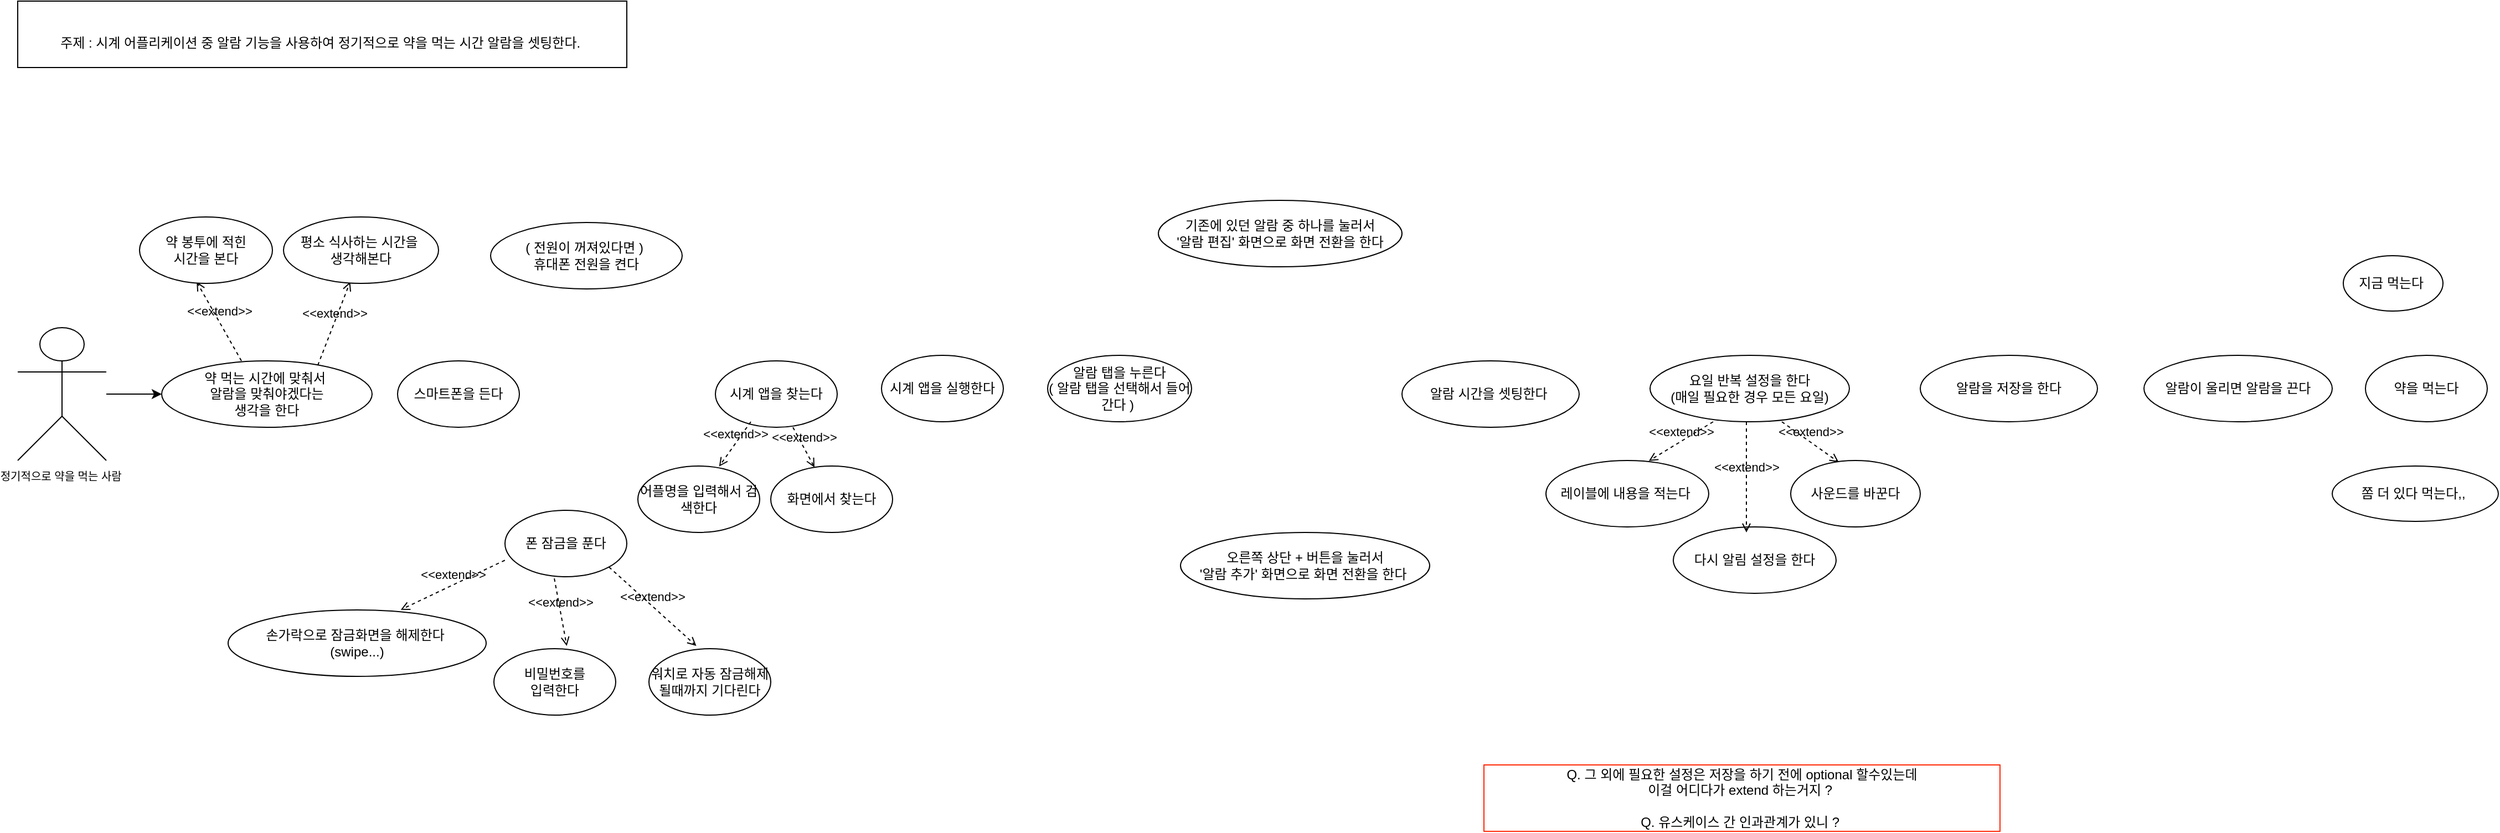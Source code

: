<mxfile version="21.6.9" type="github">
  <diagram name="페이지-1" id="njK5p5rhTmzjdiSMJk1E">
    <mxGraphModel dx="3765" dy="1890" grid="1" gridSize="10" guides="1" tooltips="1" connect="1" arrows="1" fold="1" page="1" pageScale="1" pageWidth="827" pageHeight="1169" math="0" shadow="0">
      <root>
        <mxCell id="0" />
        <mxCell id="1" parent="0" />
        <mxCell id="BJGbjpMF_LNjH99lksO5-61" value="" style="edgeStyle=orthogonalEdgeStyle;rounded=0;orthogonalLoop=1;jettySize=auto;html=1;" edge="1" parent="1" source="BJGbjpMF_LNjH99lksO5-1" target="BJGbjpMF_LNjH99lksO5-39">
          <mxGeometry relative="1" as="geometry" />
        </mxCell>
        <mxCell id="BJGbjpMF_LNjH99lksO5-1" value="&lt;font style=&quot;font-size: 10px;&quot;&gt;정기적으로 약을 먹는 사람&amp;nbsp;&lt;/font&gt;" style="shape=umlActor;verticalLabelPosition=bottom;verticalAlign=top;html=1;outlineConnect=0;" vertex="1" parent="1">
          <mxGeometry x="-800" y="385" width="80" height="120" as="geometry" />
        </mxCell>
        <mxCell id="BJGbjpMF_LNjH99lksO5-10" value="스마트폰을 든다" style="ellipse;whiteSpace=wrap;html=1;" vertex="1" parent="1">
          <mxGeometry x="-457" y="415" width="110" height="60" as="geometry" />
        </mxCell>
        <mxCell id="BJGbjpMF_LNjH99lksO5-11" value="시계 앱을 실행한다" style="ellipse;whiteSpace=wrap;html=1;" vertex="1" parent="1">
          <mxGeometry x="-20" y="410" width="110" height="60" as="geometry" />
        </mxCell>
        <mxCell id="BJGbjpMF_LNjH99lksO5-12" value="알람 탭을 누른다&lt;br&gt;( 알람 탭을 선택해서 들어간다 )&amp;nbsp;" style="ellipse;whiteSpace=wrap;html=1;" vertex="1" parent="1">
          <mxGeometry x="130" y="410" width="130" height="60" as="geometry" />
        </mxCell>
        <mxCell id="BJGbjpMF_LNjH99lksO5-22" value="기존에 있던 알람 중 하나를 눌러서 &lt;br&gt;&#39;알람 편집&#39;&amp;nbsp;화면으로 화면 전환을 한다" style="ellipse;whiteSpace=wrap;html=1;" vertex="1" parent="1">
          <mxGeometry x="230" y="270" width="220" height="60" as="geometry" />
        </mxCell>
        <mxCell id="BJGbjpMF_LNjH99lksO5-24" value="오른쪽 상단 + 버튼을 눌러서 &lt;br&gt;&#39;알람 추가&#39; 화면으로 화면 전환을 한다&amp;nbsp;" style="ellipse;whiteSpace=wrap;html=1;" vertex="1" parent="1">
          <mxGeometry x="250" y="570" width="225" height="60" as="geometry" />
        </mxCell>
        <mxCell id="BJGbjpMF_LNjH99lksO5-26" value="알람이 울리면 알람을 끈다" style="ellipse;whiteSpace=wrap;html=1;" vertex="1" parent="1">
          <mxGeometry x="1120" y="410" width="170" height="60" as="geometry" />
        </mxCell>
        <mxCell id="BJGbjpMF_LNjH99lksO5-27" value="약을 먹는다" style="ellipse;whiteSpace=wrap;html=1;" vertex="1" parent="1">
          <mxGeometry x="1320" y="410" width="110" height="60" as="geometry" />
        </mxCell>
        <mxCell id="BJGbjpMF_LNjH99lksO5-28" value="지금 먹는다&amp;nbsp;" style="ellipse;whiteSpace=wrap;html=1;" vertex="1" parent="1">
          <mxGeometry x="1300" y="320" width="90" height="50" as="geometry" />
        </mxCell>
        <mxCell id="BJGbjpMF_LNjH99lksO5-30" value="&lt;br&gt;주제 : 시계 어플리케이션 중 알람 기능을 사용하여 정기적으로 약을 먹는 시간 알람을 셋팅한다.&amp;nbsp;&lt;br&gt;" style="rounded=0;whiteSpace=wrap;html=1;" vertex="1" parent="1">
          <mxGeometry x="-800" y="90" width="550" height="60" as="geometry" />
        </mxCell>
        <mxCell id="BJGbjpMF_LNjH99lksO5-31" value="폰 잠금을 푼다" style="ellipse;whiteSpace=wrap;html=1;" vertex="1" parent="1">
          <mxGeometry x="-360" y="550" width="110" height="60" as="geometry" />
        </mxCell>
        <mxCell id="BJGbjpMF_LNjH99lksO5-32" value="( 전원이 꺼져있다면 )&amp;nbsp;&lt;br&gt;휴대폰 전원을 켠다" style="ellipse;whiteSpace=wrap;html=1;" vertex="1" parent="1">
          <mxGeometry x="-373" y="290" width="173" height="60" as="geometry" />
        </mxCell>
        <mxCell id="BJGbjpMF_LNjH99lksO5-33" value="시계 앱을 찾는다" style="ellipse;whiteSpace=wrap;html=1;" vertex="1" parent="1">
          <mxGeometry x="-170" y="415" width="110" height="60" as="geometry" />
        </mxCell>
        <mxCell id="BJGbjpMF_LNjH99lksO5-34" value="손가락으로 잠금화면을 해제한다&amp;nbsp;&lt;br&gt;(swipe...)" style="ellipse;whiteSpace=wrap;html=1;" vertex="1" parent="1">
          <mxGeometry x="-610" y="640" width="233" height="60" as="geometry" />
        </mxCell>
        <mxCell id="BJGbjpMF_LNjH99lksO5-35" value="비밀번호를 &lt;br&gt;입력한다" style="ellipse;whiteSpace=wrap;html=1;" vertex="1" parent="1">
          <mxGeometry x="-370" y="675" width="110" height="60" as="geometry" />
        </mxCell>
        <mxCell id="BJGbjpMF_LNjH99lksO5-36" value="워치로 자동 잠금해제 될때까지 기다린다" style="ellipse;whiteSpace=wrap;html=1;" vertex="1" parent="1">
          <mxGeometry x="-230" y="675" width="110" height="60" as="geometry" />
        </mxCell>
        <mxCell id="BJGbjpMF_LNjH99lksO5-37" value="화면에서 찾는다" style="ellipse;whiteSpace=wrap;html=1;" vertex="1" parent="1">
          <mxGeometry x="-120" y="510" width="110" height="60" as="geometry" />
        </mxCell>
        <mxCell id="BJGbjpMF_LNjH99lksO5-38" value="어플명을 입력해서 검색한다" style="ellipse;whiteSpace=wrap;html=1;" vertex="1" parent="1">
          <mxGeometry x="-240" y="510" width="110" height="60" as="geometry" />
        </mxCell>
        <mxCell id="BJGbjpMF_LNjH99lksO5-39" value="약 먹는 시간에 맞춰서&amp;nbsp;&lt;br&gt;알람을 맞춰야겠다는&lt;br&gt;생각을 한다" style="ellipse;whiteSpace=wrap;html=1;" vertex="1" parent="1">
          <mxGeometry x="-670" y="415" width="190" height="60" as="geometry" />
        </mxCell>
        <mxCell id="BJGbjpMF_LNjH99lksO5-40" value="&amp;lt;&amp;lt;extend&amp;gt;&amp;gt;" style="html=1;verticalAlign=bottom;labelBackgroundColor=none;endArrow=open;endFill=0;dashed=1;rounded=0;entryX=0.43;entryY=0.977;entryDx=0;entryDy=0;entryPerimeter=0;" edge="1" parent="1" target="BJGbjpMF_LNjH99lksO5-41">
          <mxGeometry width="160" relative="1" as="geometry">
            <mxPoint x="-598" y="415" as="sourcePoint" />
            <mxPoint x="-490" y="415" as="targetPoint" />
          </mxGeometry>
        </mxCell>
        <mxCell id="BJGbjpMF_LNjH99lksO5-41" value="약 봉투에 적힌&lt;br&gt;시간을 본다" style="ellipse;whiteSpace=wrap;html=1;" vertex="1" parent="1">
          <mxGeometry x="-690" y="285" width="120" height="60" as="geometry" />
        </mxCell>
        <mxCell id="BJGbjpMF_LNjH99lksO5-42" value="&amp;lt;&amp;lt;extend&amp;gt;&amp;gt;" style="html=1;verticalAlign=bottom;labelBackgroundColor=none;endArrow=open;endFill=0;dashed=1;rounded=0;entryX=0.43;entryY=0.977;entryDx=0;entryDy=0;entryPerimeter=0;exitX=0.742;exitY=0.066;exitDx=0;exitDy=0;exitPerimeter=0;" edge="1" parent="1" source="BJGbjpMF_LNjH99lksO5-39" target="BJGbjpMF_LNjH99lksO5-43">
          <mxGeometry width="160" relative="1" as="geometry">
            <mxPoint x="-508" y="415" as="sourcePoint" />
            <mxPoint x="-400" y="415" as="targetPoint" />
          </mxGeometry>
        </mxCell>
        <mxCell id="BJGbjpMF_LNjH99lksO5-43" value="평소 식사하는 시간을&amp;nbsp;&lt;br&gt;생각해본다" style="ellipse;whiteSpace=wrap;html=1;" vertex="1" parent="1">
          <mxGeometry x="-560" y="285" width="140" height="60" as="geometry" />
        </mxCell>
        <mxCell id="BJGbjpMF_LNjH99lksO5-44" value="알람 시간을 셋팅한다&amp;nbsp;" style="ellipse;whiteSpace=wrap;html=1;" vertex="1" parent="1">
          <mxGeometry x="450" y="415" width="160" height="60" as="geometry" />
        </mxCell>
        <mxCell id="BJGbjpMF_LNjH99lksO5-45" value="알람을 저장을 한다" style="ellipse;whiteSpace=wrap;html=1;" vertex="1" parent="1">
          <mxGeometry x="918" y="410" width="160" height="60" as="geometry" />
        </mxCell>
        <mxCell id="BJGbjpMF_LNjH99lksO5-46" value="요일 반복 설정을 한다&lt;br&gt;(매일 필요한 경우 모든 요일)" style="ellipse;whiteSpace=wrap;html=1;" vertex="1" parent="1">
          <mxGeometry x="674" y="410" width="180" height="60" as="geometry" />
        </mxCell>
        <mxCell id="BJGbjpMF_LNjH99lksO5-47" value="레이블에 내용을 적는다&amp;nbsp;" style="ellipse;whiteSpace=wrap;html=1;" vertex="1" parent="1">
          <mxGeometry x="580" y="505" width="147" height="60" as="geometry" />
        </mxCell>
        <mxCell id="BJGbjpMF_LNjH99lksO5-48" value="Q. 그 외에 필요한 설정은 저장을 하기 전에 optional 할수있는데 &lt;br&gt;이걸 어디다가 extend 하는거지 ?&amp;nbsp;&lt;br&gt;&lt;br&gt;Q. 유스케이스 간 인과관계가 있니 ?&amp;nbsp;" style="rounded=0;whiteSpace=wrap;html=1;strokeColor=#FF2908;" vertex="1" parent="1">
          <mxGeometry x="524" y="780" width="466" height="60" as="geometry" />
        </mxCell>
        <mxCell id="BJGbjpMF_LNjH99lksO5-49" value="사운드를 바꾼다" style="ellipse;whiteSpace=wrap;html=1;" vertex="1" parent="1">
          <mxGeometry x="801" y="505" width="117" height="60" as="geometry" />
        </mxCell>
        <mxCell id="BJGbjpMF_LNjH99lksO5-50" value="다시 알림 설정을 한다" style="ellipse;whiteSpace=wrap;html=1;" vertex="1" parent="1">
          <mxGeometry x="695" y="565" width="147" height="60" as="geometry" />
        </mxCell>
        <mxCell id="BJGbjpMF_LNjH99lksO5-51" value="&amp;lt;&amp;lt;extend&amp;gt;&amp;gt;" style="html=1;verticalAlign=bottom;labelBackgroundColor=none;endArrow=open;endFill=0;dashed=1;rounded=0;entryX=0.371;entryY=0.026;entryDx=0;entryDy=0;entryPerimeter=0;exitX=0.742;exitY=0.066;exitDx=0;exitDy=0;exitPerimeter=0;" edge="1" parent="1" target="BJGbjpMF_LNjH99lksO5-49">
          <mxGeometry width="160" relative="1" as="geometry">
            <mxPoint x="793" y="470" as="sourcePoint" />
            <mxPoint x="824" y="395" as="targetPoint" />
          </mxGeometry>
        </mxCell>
        <mxCell id="BJGbjpMF_LNjH99lksO5-52" value="&amp;lt;&amp;lt;extend&amp;gt;&amp;gt;" style="html=1;verticalAlign=bottom;labelBackgroundColor=none;endArrow=open;endFill=0;dashed=1;rounded=0;entryX=0.632;entryY=0.007;entryDx=0;entryDy=0;entryPerimeter=0;" edge="1" parent="1" target="BJGbjpMF_LNjH99lksO5-47">
          <mxGeometry width="160" relative="1" as="geometry">
            <mxPoint x="731" y="470" as="sourcePoint" />
            <mxPoint x="701" y="490" as="targetPoint" />
          </mxGeometry>
        </mxCell>
        <mxCell id="BJGbjpMF_LNjH99lksO5-53" value="&amp;lt;&amp;lt;extend&amp;gt;&amp;gt;" style="html=1;verticalAlign=bottom;labelBackgroundColor=none;endArrow=open;endFill=0;dashed=1;rounded=0;entryX=0.449;entryY=0.083;entryDx=0;entryDy=0;entryPerimeter=0;exitX=0.742;exitY=0.066;exitDx=0;exitDy=0;exitPerimeter=0;" edge="1" parent="1" target="BJGbjpMF_LNjH99lksO5-50">
          <mxGeometry width="160" relative="1" as="geometry">
            <mxPoint x="761" y="470" as="sourcePoint" />
            <mxPoint x="792" y="395" as="targetPoint" />
          </mxGeometry>
        </mxCell>
        <mxCell id="BJGbjpMF_LNjH99lksO5-54" value="쫌 더 있다 먹는다,,&amp;nbsp;" style="ellipse;whiteSpace=wrap;html=1;" vertex="1" parent="1">
          <mxGeometry x="1290" y="510" width="150" height="50" as="geometry" />
        </mxCell>
        <mxCell id="BJGbjpMF_LNjH99lksO5-55" value="&amp;lt;&amp;lt;extend&amp;gt;&amp;gt;" style="html=1;verticalAlign=bottom;labelBackgroundColor=none;endArrow=open;endFill=0;dashed=1;rounded=0;entryX=0.669;entryY=-0.003;entryDx=0;entryDy=0;entryPerimeter=0;exitX=-0.001;exitY=0.752;exitDx=0;exitDy=0;exitPerimeter=0;" edge="1" parent="1" source="BJGbjpMF_LNjH99lksO5-31" target="BJGbjpMF_LNjH99lksO5-34">
          <mxGeometry width="160" relative="1" as="geometry">
            <mxPoint x="-320" y="615" as="sourcePoint" />
            <mxPoint x="-360" y="544" as="targetPoint" />
          </mxGeometry>
        </mxCell>
        <mxCell id="BJGbjpMF_LNjH99lksO5-56" value="&amp;lt;&amp;lt;extend&amp;gt;&amp;gt;" style="html=1;verticalAlign=bottom;labelBackgroundColor=none;endArrow=open;endFill=0;dashed=1;rounded=0;entryX=0.598;entryY=-0.042;entryDx=0;entryDy=0;entryPerimeter=0;exitX=0.405;exitY=1.026;exitDx=0;exitDy=0;exitPerimeter=0;" edge="1" parent="1" source="BJGbjpMF_LNjH99lksO5-31" target="BJGbjpMF_LNjH99lksO5-35">
          <mxGeometry width="160" relative="1" as="geometry">
            <mxPoint x="-289" y="625" as="sourcePoint" />
            <mxPoint x="-423" y="650" as="targetPoint" />
          </mxGeometry>
        </mxCell>
        <mxCell id="BJGbjpMF_LNjH99lksO5-57" value="&amp;lt;&amp;lt;extend&amp;gt;&amp;gt;" style="html=1;verticalAlign=bottom;labelBackgroundColor=none;endArrow=open;endFill=0;dashed=1;rounded=0;entryX=0.389;entryY=-0.042;entryDx=0;entryDy=0;exitX=1;exitY=1;exitDx=0;exitDy=0;entryPerimeter=0;" edge="1" parent="1" source="BJGbjpMF_LNjH99lksO5-31" target="BJGbjpMF_LNjH99lksO5-36">
          <mxGeometry width="160" relative="1" as="geometry">
            <mxPoint x="-247.02" y="602.02" as="sourcePoint" />
            <mxPoint x="-172" y="712.0" as="targetPoint" />
          </mxGeometry>
        </mxCell>
        <mxCell id="BJGbjpMF_LNjH99lksO5-58" value="&amp;lt;&amp;lt;extend&amp;gt;&amp;gt;" style="html=1;verticalAlign=bottom;labelBackgroundColor=none;endArrow=open;endFill=0;dashed=1;rounded=0;entryX=0.667;entryY=0.007;entryDx=0;entryDy=0;entryPerimeter=0;exitX=-0.001;exitY=0.752;exitDx=0;exitDy=0;exitPerimeter=0;" edge="1" parent="1" target="BJGbjpMF_LNjH99lksO5-38">
          <mxGeometry width="160" relative="1" as="geometry">
            <mxPoint x="-138" y="470" as="sourcePoint" />
            <mxPoint x="-232" y="515" as="targetPoint" />
          </mxGeometry>
        </mxCell>
        <mxCell id="BJGbjpMF_LNjH99lksO5-59" value="&amp;lt;&amp;lt;extend&amp;gt;&amp;gt;" style="html=1;verticalAlign=bottom;labelBackgroundColor=none;endArrow=open;endFill=0;dashed=1;rounded=0;exitX=1;exitY=1;exitDx=0;exitDy=0;" edge="1" parent="1" target="BJGbjpMF_LNjH99lksO5-37">
          <mxGeometry width="160" relative="1" as="geometry">
            <mxPoint x="-100" y="475" as="sourcePoint" />
            <mxPoint x="-21" y="546" as="targetPoint" />
          </mxGeometry>
        </mxCell>
      </root>
    </mxGraphModel>
  </diagram>
</mxfile>
